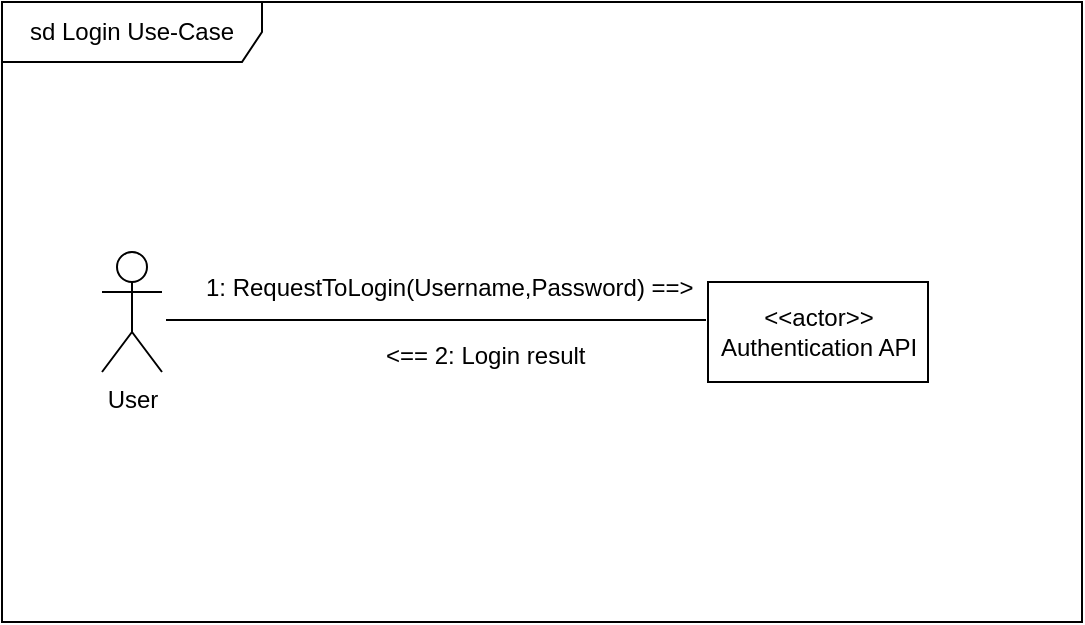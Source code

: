 <mxfile version="10.6.8" type="github"><diagram id="Gbg8f6T_pvjkk9drodXC" name="Page-1"><mxGraphModel dx="754" dy="467" grid="1" gridSize="10" guides="1" tooltips="1" connect="1" arrows="1" fold="1" page="1" pageScale="1" pageWidth="827" pageHeight="1169" math="0" shadow="0"><root><mxCell id="0"/><mxCell id="1" parent="0"/><mxCell id="nAxWd_zvlGJ22N7ut9Xx-1" value="sd Login Use-Case" style="shape=umlFrame;whiteSpace=wrap;html=1;width=130;height=30;" vertex="1" parent="1"><mxGeometry x="60" y="70" width="540" height="310" as="geometry"/></mxCell><mxCell id="nAxWd_zvlGJ22N7ut9Xx-2" value="User" style="shape=umlActor;verticalLabelPosition=bottom;labelBackgroundColor=#ffffff;verticalAlign=top;html=1;" vertex="1" parent="1"><mxGeometry x="110" y="195" width="30" height="60" as="geometry"/></mxCell><mxCell id="nAxWd_zvlGJ22N7ut9Xx-3" value="&amp;lt;&amp;lt;actor&amp;gt;&amp;gt;&lt;br&gt;Authentication API&lt;br&gt;" style="html=1;" vertex="1" parent="1"><mxGeometry x="413" y="210" width="110" height="50" as="geometry"/></mxCell><mxCell id="nAxWd_zvlGJ22N7ut9Xx-4" value="" style="line;strokeWidth=1;fillColor=none;align=left;verticalAlign=middle;spacingTop=-1;spacingLeft=3;spacingRight=3;rotatable=0;labelPosition=right;points=[];portConstraint=eastwest;" vertex="1" parent="1"><mxGeometry x="142" y="225" width="270" height="8" as="geometry"/></mxCell><mxCell id="nAxWd_zvlGJ22N7ut9Xx-5" value="1: RequestToLogin(Username,Password) ==&amp;gt;" style="text;html=1;" vertex="1" parent="1"><mxGeometry x="160" y="199" width="230" height="30" as="geometry"/></mxCell><mxCell id="nAxWd_zvlGJ22N7ut9Xx-6" value="&amp;lt;== 2: Login result" style="text;html=1;" vertex="1" parent="1"><mxGeometry x="250" y="233" width="90" height="30" as="geometry"/></mxCell></root></mxGraphModel></diagram></mxfile>